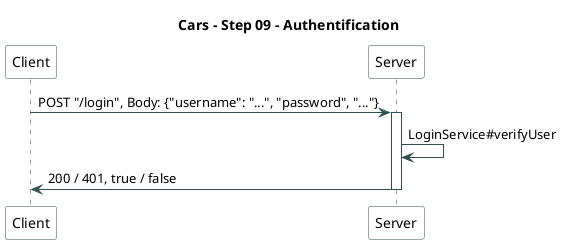 @startuml

title
Cars - Step 09 - Authentification
end title

skinparam sequence {
	BackgroundColor White
	ArrowColor DarkSlateGray
	BorderColor DarkSlateGray
	LifeLineBorderColor DarkSlateGray
	ParticipantBorderColor DarkSlateGray
	ParticipantBackgroundColor  White
}

Client -> Server: POST "/login", Body: {"username": "...", "password", "..."}
activate Server
Server -> Server: LoginService#verifyUser
Server -> Client: 200 / 401, true / false
deactivate Server

@enduml
